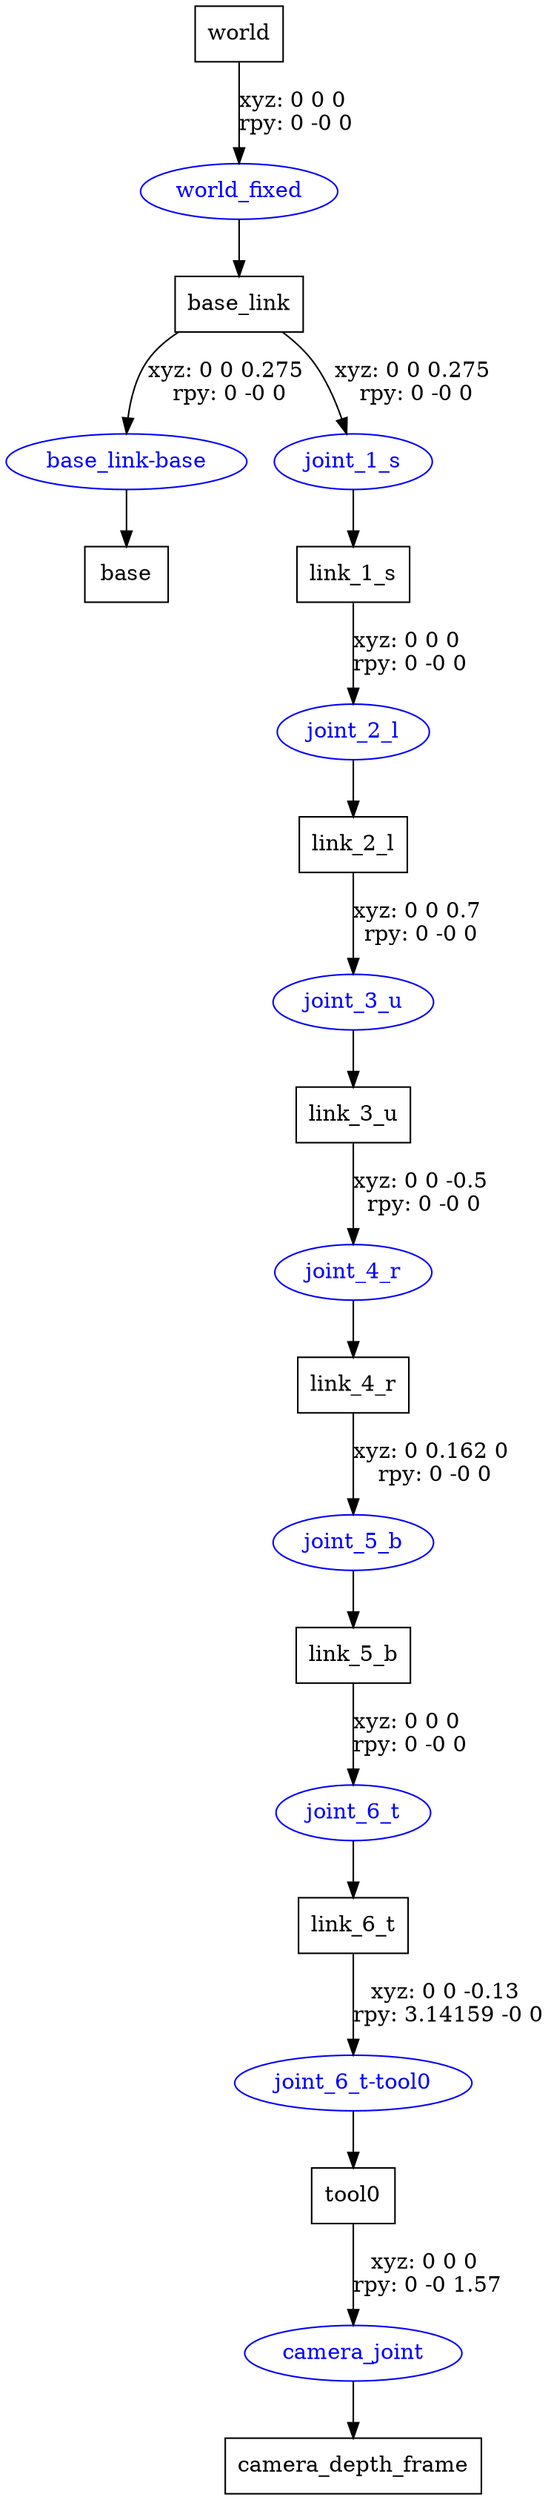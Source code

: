 digraph G {
node [shape=box];
"world" [label="world"];
"base_link" [label="base_link"];
"base" [label="base"];
"link_1_s" [label="link_1_s"];
"link_2_l" [label="link_2_l"];
"link_3_u" [label="link_3_u"];
"link_4_r" [label="link_4_r"];
"link_5_b" [label="link_5_b"];
"link_6_t" [label="link_6_t"];
"tool0" [label="tool0"];
"camera_depth_frame" [label="camera_depth_frame"];
node [shape=ellipse, color=blue, fontcolor=blue];
"world" -> "world_fixed" [label="xyz: 0 0 0 \nrpy: 0 -0 0"]
"world_fixed" -> "base_link"
"base_link" -> "base_link-base" [label="xyz: 0 0 0.275 \nrpy: 0 -0 0"]
"base_link-base" -> "base"
"base_link" -> "joint_1_s" [label="xyz: 0 0 0.275 \nrpy: 0 -0 0"]
"joint_1_s" -> "link_1_s"
"link_1_s" -> "joint_2_l" [label="xyz: 0 0 0 \nrpy: 0 -0 0"]
"joint_2_l" -> "link_2_l"
"link_2_l" -> "joint_3_u" [label="xyz: 0 0 0.7 \nrpy: 0 -0 0"]
"joint_3_u" -> "link_3_u"
"link_3_u" -> "joint_4_r" [label="xyz: 0 0 -0.5 \nrpy: 0 -0 0"]
"joint_4_r" -> "link_4_r"
"link_4_r" -> "joint_5_b" [label="xyz: 0 0.162 0 \nrpy: 0 -0 0"]
"joint_5_b" -> "link_5_b"
"link_5_b" -> "joint_6_t" [label="xyz: 0 0 0 \nrpy: 0 -0 0"]
"joint_6_t" -> "link_6_t"
"link_6_t" -> "joint_6_t-tool0" [label="xyz: 0 0 -0.13 \nrpy: 3.14159 -0 0"]
"joint_6_t-tool0" -> "tool0"
"tool0" -> "camera_joint" [label="xyz: 0 0 0 \nrpy: 0 -0 1.57"]
"camera_joint" -> "camera_depth_frame"
}
